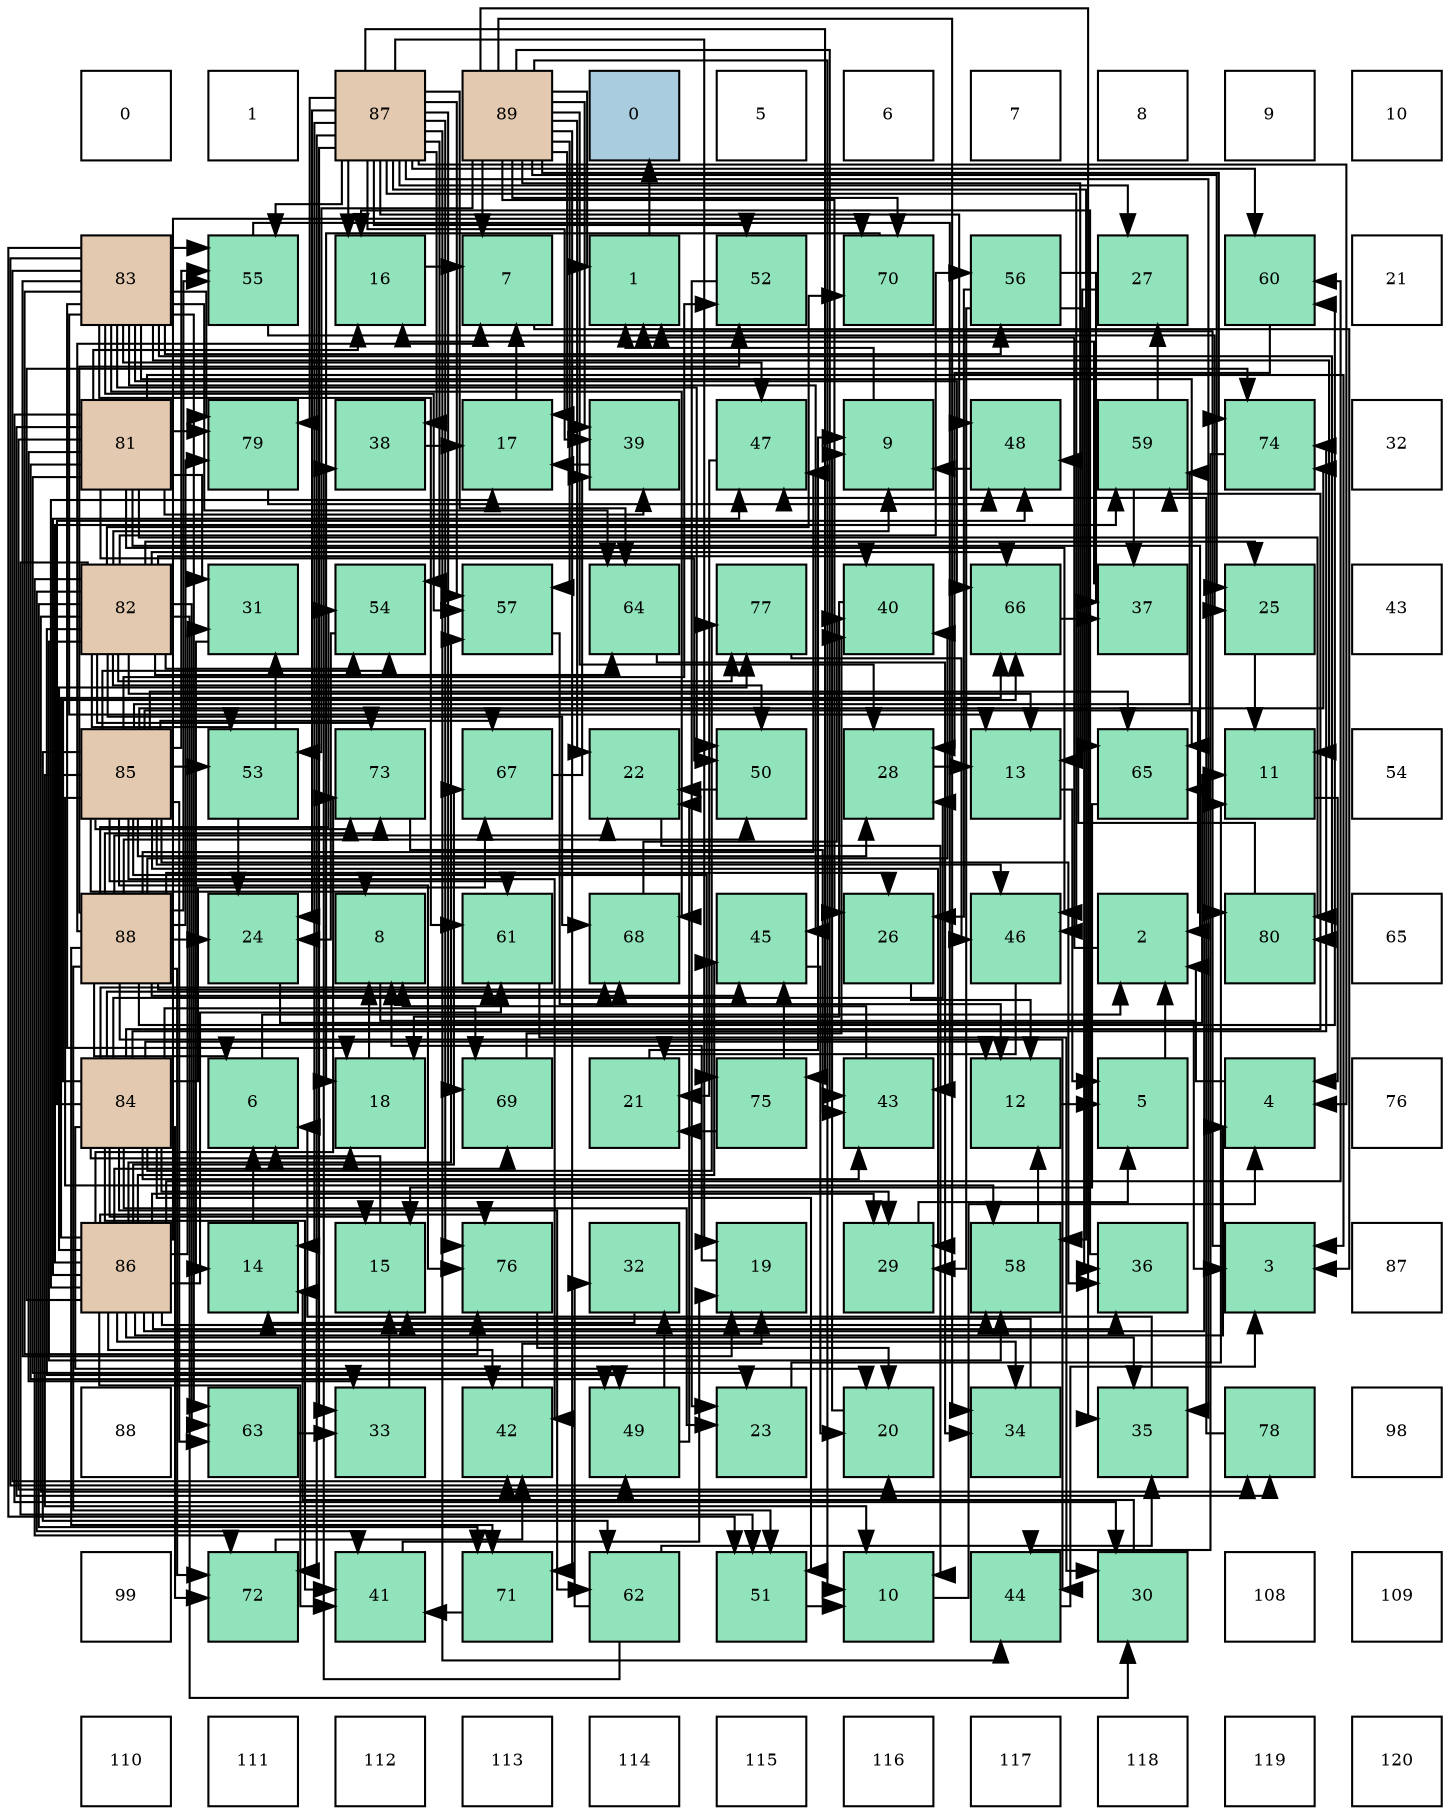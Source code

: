 digraph layout{
 rankdir=TB;
 splines=ortho;
 node [style=filled shape=square fixedsize=true width=0.6];
0[label="0", fontsize=8, fillcolor="#ffffff"];
1[label="1", fontsize=8, fillcolor="#ffffff"];
2[label="87", fontsize=8, fillcolor="#e3c9af"];
3[label="89", fontsize=8, fillcolor="#e3c9af"];
4[label="0", fontsize=8, fillcolor="#a9ccde"];
5[label="5", fontsize=8, fillcolor="#ffffff"];
6[label="6", fontsize=8, fillcolor="#ffffff"];
7[label="7", fontsize=8, fillcolor="#ffffff"];
8[label="8", fontsize=8, fillcolor="#ffffff"];
9[label="9", fontsize=8, fillcolor="#ffffff"];
10[label="10", fontsize=8, fillcolor="#ffffff"];
11[label="83", fontsize=8, fillcolor="#e3c9af"];
12[label="55", fontsize=8, fillcolor="#91e3bb"];
13[label="16", fontsize=8, fillcolor="#91e3bb"];
14[label="7", fontsize=8, fillcolor="#91e3bb"];
15[label="1", fontsize=8, fillcolor="#91e3bb"];
16[label="52", fontsize=8, fillcolor="#91e3bb"];
17[label="70", fontsize=8, fillcolor="#91e3bb"];
18[label="56", fontsize=8, fillcolor="#91e3bb"];
19[label="27", fontsize=8, fillcolor="#91e3bb"];
20[label="60", fontsize=8, fillcolor="#91e3bb"];
21[label="21", fontsize=8, fillcolor="#ffffff"];
22[label="81", fontsize=8, fillcolor="#e3c9af"];
23[label="79", fontsize=8, fillcolor="#91e3bb"];
24[label="38", fontsize=8, fillcolor="#91e3bb"];
25[label="17", fontsize=8, fillcolor="#91e3bb"];
26[label="39", fontsize=8, fillcolor="#91e3bb"];
27[label="47", fontsize=8, fillcolor="#91e3bb"];
28[label="9", fontsize=8, fillcolor="#91e3bb"];
29[label="48", fontsize=8, fillcolor="#91e3bb"];
30[label="59", fontsize=8, fillcolor="#91e3bb"];
31[label="74", fontsize=8, fillcolor="#91e3bb"];
32[label="32", fontsize=8, fillcolor="#ffffff"];
33[label="82", fontsize=8, fillcolor="#e3c9af"];
34[label="31", fontsize=8, fillcolor="#91e3bb"];
35[label="54", fontsize=8, fillcolor="#91e3bb"];
36[label="57", fontsize=8, fillcolor="#91e3bb"];
37[label="64", fontsize=8, fillcolor="#91e3bb"];
38[label="77", fontsize=8, fillcolor="#91e3bb"];
39[label="40", fontsize=8, fillcolor="#91e3bb"];
40[label="66", fontsize=8, fillcolor="#91e3bb"];
41[label="37", fontsize=8, fillcolor="#91e3bb"];
42[label="25", fontsize=8, fillcolor="#91e3bb"];
43[label="43", fontsize=8, fillcolor="#ffffff"];
44[label="85", fontsize=8, fillcolor="#e3c9af"];
45[label="53", fontsize=8, fillcolor="#91e3bb"];
46[label="73", fontsize=8, fillcolor="#91e3bb"];
47[label="67", fontsize=8, fillcolor="#91e3bb"];
48[label="22", fontsize=8, fillcolor="#91e3bb"];
49[label="50", fontsize=8, fillcolor="#91e3bb"];
50[label="28", fontsize=8, fillcolor="#91e3bb"];
51[label="13", fontsize=8, fillcolor="#91e3bb"];
52[label="65", fontsize=8, fillcolor="#91e3bb"];
53[label="11", fontsize=8, fillcolor="#91e3bb"];
54[label="54", fontsize=8, fillcolor="#ffffff"];
55[label="88", fontsize=8, fillcolor="#e3c9af"];
56[label="24", fontsize=8, fillcolor="#91e3bb"];
57[label="8", fontsize=8, fillcolor="#91e3bb"];
58[label="61", fontsize=8, fillcolor="#91e3bb"];
59[label="68", fontsize=8, fillcolor="#91e3bb"];
60[label="45", fontsize=8, fillcolor="#91e3bb"];
61[label="26", fontsize=8, fillcolor="#91e3bb"];
62[label="46", fontsize=8, fillcolor="#91e3bb"];
63[label="2", fontsize=8, fillcolor="#91e3bb"];
64[label="80", fontsize=8, fillcolor="#91e3bb"];
65[label="65", fontsize=8, fillcolor="#ffffff"];
66[label="84", fontsize=8, fillcolor="#e3c9af"];
67[label="6", fontsize=8, fillcolor="#91e3bb"];
68[label="18", fontsize=8, fillcolor="#91e3bb"];
69[label="69", fontsize=8, fillcolor="#91e3bb"];
70[label="21", fontsize=8, fillcolor="#91e3bb"];
71[label="75", fontsize=8, fillcolor="#91e3bb"];
72[label="43", fontsize=8, fillcolor="#91e3bb"];
73[label="12", fontsize=8, fillcolor="#91e3bb"];
74[label="5", fontsize=8, fillcolor="#91e3bb"];
75[label="4", fontsize=8, fillcolor="#91e3bb"];
76[label="76", fontsize=8, fillcolor="#ffffff"];
77[label="86", fontsize=8, fillcolor="#e3c9af"];
78[label="14", fontsize=8, fillcolor="#91e3bb"];
79[label="15", fontsize=8, fillcolor="#91e3bb"];
80[label="76", fontsize=8, fillcolor="#91e3bb"];
81[label="32", fontsize=8, fillcolor="#91e3bb"];
82[label="19", fontsize=8, fillcolor="#91e3bb"];
83[label="29", fontsize=8, fillcolor="#91e3bb"];
84[label="58", fontsize=8, fillcolor="#91e3bb"];
85[label="36", fontsize=8, fillcolor="#91e3bb"];
86[label="3", fontsize=8, fillcolor="#91e3bb"];
87[label="87", fontsize=8, fillcolor="#ffffff"];
88[label="88", fontsize=8, fillcolor="#ffffff"];
89[label="63", fontsize=8, fillcolor="#91e3bb"];
90[label="33", fontsize=8, fillcolor="#91e3bb"];
91[label="42", fontsize=8, fillcolor="#91e3bb"];
92[label="49", fontsize=8, fillcolor="#91e3bb"];
93[label="23", fontsize=8, fillcolor="#91e3bb"];
94[label="20", fontsize=8, fillcolor="#91e3bb"];
95[label="34", fontsize=8, fillcolor="#91e3bb"];
96[label="35", fontsize=8, fillcolor="#91e3bb"];
97[label="78", fontsize=8, fillcolor="#91e3bb"];
98[label="98", fontsize=8, fillcolor="#ffffff"];
99[label="99", fontsize=8, fillcolor="#ffffff"];
100[label="72", fontsize=8, fillcolor="#91e3bb"];
101[label="41", fontsize=8, fillcolor="#91e3bb"];
102[label="71", fontsize=8, fillcolor="#91e3bb"];
103[label="62", fontsize=8, fillcolor="#91e3bb"];
104[label="51", fontsize=8, fillcolor="#91e3bb"];
105[label="10", fontsize=8, fillcolor="#91e3bb"];
106[label="44", fontsize=8, fillcolor="#91e3bb"];
107[label="30", fontsize=8, fillcolor="#91e3bb"];
108[label="108", fontsize=8, fillcolor="#ffffff"];
109[label="109", fontsize=8, fillcolor="#ffffff"];
110[label="110", fontsize=8, fillcolor="#ffffff"];
111[label="111", fontsize=8, fillcolor="#ffffff"];
112[label="112", fontsize=8, fillcolor="#ffffff"];
113[label="113", fontsize=8, fillcolor="#ffffff"];
114[label="114", fontsize=8, fillcolor="#ffffff"];
115[label="115", fontsize=8, fillcolor="#ffffff"];
116[label="116", fontsize=8, fillcolor="#ffffff"];
117[label="117", fontsize=8, fillcolor="#ffffff"];
118[label="118", fontsize=8, fillcolor="#ffffff"];
119[label="119", fontsize=8, fillcolor="#ffffff"];
120[label="120", fontsize=8, fillcolor="#ffffff"];
edge [constraint=false, style=vis];15 -> 4;
63 -> 15;
86 -> 15;
75 -> 63;
74 -> 63;
67 -> 63;
14 -> 86;
57 -> 86;
28 -> 15;
105 -> 75;
53 -> 75;
73 -> 74;
51 -> 74;
78 -> 67;
79 -> 67;
13 -> 14;
25 -> 14;
68 -> 57;
82 -> 57;
94 -> 28;
70 -> 28;
48 -> 105;
93 -> 53;
56 -> 53;
42 -> 53;
61 -> 73;
19 -> 51;
50 -> 51;
83 -> 74;
107 -> 78;
34 -> 78;
81 -> 78;
90 -> 79;
95 -> 79;
96 -> 67;
85 -> 13;
41 -> 13;
24 -> 25;
26 -> 25;
39 -> 68;
101 -> 82;
91 -> 82;
72 -> 57;
106 -> 86;
60 -> 94;
62 -> 70;
27 -> 70;
29 -> 28;
92 -> 48;
92 -> 81;
49 -> 48;
104 -> 105;
16 -> 93;
45 -> 56;
45 -> 34;
35 -> 56;
12 -> 42;
12 -> 72;
18 -> 61;
18 -> 83;
18 -> 85;
18 -> 41;
36 -> 73;
84 -> 73;
30 -> 19;
30 -> 41;
20 -> 50;
58 -> 107;
103 -> 81;
103 -> 96;
103 -> 24;
89 -> 90;
37 -> 95;
52 -> 79;
40 -> 41;
47 -> 26;
59 -> 39;
69 -> 39;
17 -> 68;
102 -> 101;
100 -> 91;
46 -> 72;
31 -> 106;
71 -> 70;
71 -> 60;
80 -> 94;
38 -> 62;
97 -> 27;
23 -> 29;
64 -> 29;
22 -> 63;
22 -> 86;
22 -> 13;
22 -> 94;
22 -> 93;
22 -> 107;
22 -> 34;
22 -> 90;
22 -> 26;
22 -> 62;
22 -> 92;
22 -> 49;
22 -> 97;
22 -> 23;
22 -> 64;
33 -> 28;
33 -> 51;
33 -> 42;
33 -> 107;
33 -> 39;
33 -> 101;
33 -> 92;
33 -> 49;
33 -> 104;
33 -> 45;
33 -> 35;
33 -> 18;
33 -> 84;
33 -> 89;
33 -> 37;
33 -> 40;
33 -> 59;
33 -> 17;
33 -> 102;
33 -> 100;
33 -> 46;
33 -> 38;
33 -> 97;
11 -> 53;
11 -> 51;
11 -> 68;
11 -> 82;
11 -> 91;
11 -> 60;
11 -> 27;
11 -> 92;
11 -> 49;
11 -> 104;
11 -> 12;
11 -> 18;
11 -> 36;
11 -> 58;
11 -> 89;
11 -> 37;
11 -> 52;
11 -> 40;
11 -> 59;
11 -> 80;
11 -> 23;
11 -> 64;
66 -> 73;
66 -> 79;
66 -> 68;
66 -> 94;
66 -> 93;
66 -> 50;
66 -> 83;
66 -> 101;
66 -> 72;
66 -> 29;
66 -> 104;
66 -> 30;
66 -> 58;
66 -> 103;
66 -> 40;
66 -> 47;
66 -> 59;
66 -> 69;
66 -> 100;
66 -> 31;
66 -> 38;
44 -> 57;
44 -> 105;
44 -> 50;
44 -> 83;
44 -> 85;
44 -> 91;
44 -> 62;
44 -> 16;
44 -> 45;
44 -> 35;
44 -> 12;
44 -> 84;
44 -> 30;
44 -> 58;
44 -> 103;
44 -> 89;
44 -> 52;
44 -> 47;
44 -> 46;
44 -> 31;
44 -> 71;
44 -> 80;
44 -> 64;
77 -> 75;
77 -> 25;
77 -> 83;
77 -> 34;
77 -> 95;
77 -> 96;
77 -> 85;
77 -> 101;
77 -> 91;
77 -> 60;
77 -> 27;
77 -> 36;
77 -> 84;
77 -> 30;
77 -> 20;
77 -> 58;
77 -> 52;
77 -> 40;
77 -> 47;
77 -> 69;
77 -> 17;
77 -> 46;
77 -> 31;
77 -> 80;
77 -> 38;
2 -> 75;
2 -> 78;
2 -> 13;
2 -> 82;
2 -> 56;
2 -> 19;
2 -> 90;
2 -> 96;
2 -> 24;
2 -> 26;
2 -> 106;
2 -> 62;
2 -> 29;
2 -> 16;
2 -> 35;
2 -> 12;
2 -> 36;
2 -> 84;
2 -> 20;
2 -> 37;
2 -> 69;
2 -> 100;
2 -> 71;
2 -> 80;
2 -> 23;
55 -> 67;
55 -> 14;
55 -> 48;
55 -> 56;
55 -> 61;
55 -> 39;
55 -> 106;
55 -> 60;
55 -> 27;
55 -> 49;
55 -> 104;
55 -> 16;
55 -> 35;
55 -> 12;
55 -> 20;
55 -> 59;
55 -> 102;
55 -> 100;
55 -> 46;
55 -> 23;
3 -> 15;
3 -> 14;
3 -> 105;
3 -> 25;
3 -> 48;
3 -> 42;
3 -> 61;
3 -> 50;
3 -> 95;
3 -> 96;
3 -> 26;
3 -> 72;
3 -> 45;
3 -> 36;
3 -> 52;
3 -> 17;
3 -> 102;
3 -> 31;
edge [constraint=true, style=invis];
0 -> 11 -> 22 -> 33 -> 44 -> 55 -> 66 -> 77 -> 88 -> 99 -> 110;
1 -> 12 -> 23 -> 34 -> 45 -> 56 -> 67 -> 78 -> 89 -> 100 -> 111;
2 -> 13 -> 24 -> 35 -> 46 -> 57 -> 68 -> 79 -> 90 -> 101 -> 112;
3 -> 14 -> 25 -> 36 -> 47 -> 58 -> 69 -> 80 -> 91 -> 102 -> 113;
4 -> 15 -> 26 -> 37 -> 48 -> 59 -> 70 -> 81 -> 92 -> 103 -> 114;
5 -> 16 -> 27 -> 38 -> 49 -> 60 -> 71 -> 82 -> 93 -> 104 -> 115;
6 -> 17 -> 28 -> 39 -> 50 -> 61 -> 72 -> 83 -> 94 -> 105 -> 116;
7 -> 18 -> 29 -> 40 -> 51 -> 62 -> 73 -> 84 -> 95 -> 106 -> 117;
8 -> 19 -> 30 -> 41 -> 52 -> 63 -> 74 -> 85 -> 96 -> 107 -> 118;
9 -> 20 -> 31 -> 42 -> 53 -> 64 -> 75 -> 86 -> 97 -> 108 -> 119;
10 -> 21 -> 32 -> 43 -> 54 -> 65 -> 76 -> 87 -> 98 -> 109 -> 120;
rank = same {0 -> 1 -> 2 -> 3 -> 4 -> 5 -> 6 -> 7 -> 8 -> 9 -> 10};
rank = same {11 -> 12 -> 13 -> 14 -> 15 -> 16 -> 17 -> 18 -> 19 -> 20 -> 21};
rank = same {22 -> 23 -> 24 -> 25 -> 26 -> 27 -> 28 -> 29 -> 30 -> 31 -> 32};
rank = same {33 -> 34 -> 35 -> 36 -> 37 -> 38 -> 39 -> 40 -> 41 -> 42 -> 43};
rank = same {44 -> 45 -> 46 -> 47 -> 48 -> 49 -> 50 -> 51 -> 52 -> 53 -> 54};
rank = same {55 -> 56 -> 57 -> 58 -> 59 -> 60 -> 61 -> 62 -> 63 -> 64 -> 65};
rank = same {66 -> 67 -> 68 -> 69 -> 70 -> 71 -> 72 -> 73 -> 74 -> 75 -> 76};
rank = same {77 -> 78 -> 79 -> 80 -> 81 -> 82 -> 83 -> 84 -> 85 -> 86 -> 87};
rank = same {88 -> 89 -> 90 -> 91 -> 92 -> 93 -> 94 -> 95 -> 96 -> 97 -> 98};
rank = same {99 -> 100 -> 101 -> 102 -> 103 -> 104 -> 105 -> 106 -> 107 -> 108 -> 109};
rank = same {110 -> 111 -> 112 -> 113 -> 114 -> 115 -> 116 -> 117 -> 118 -> 119 -> 120};
}